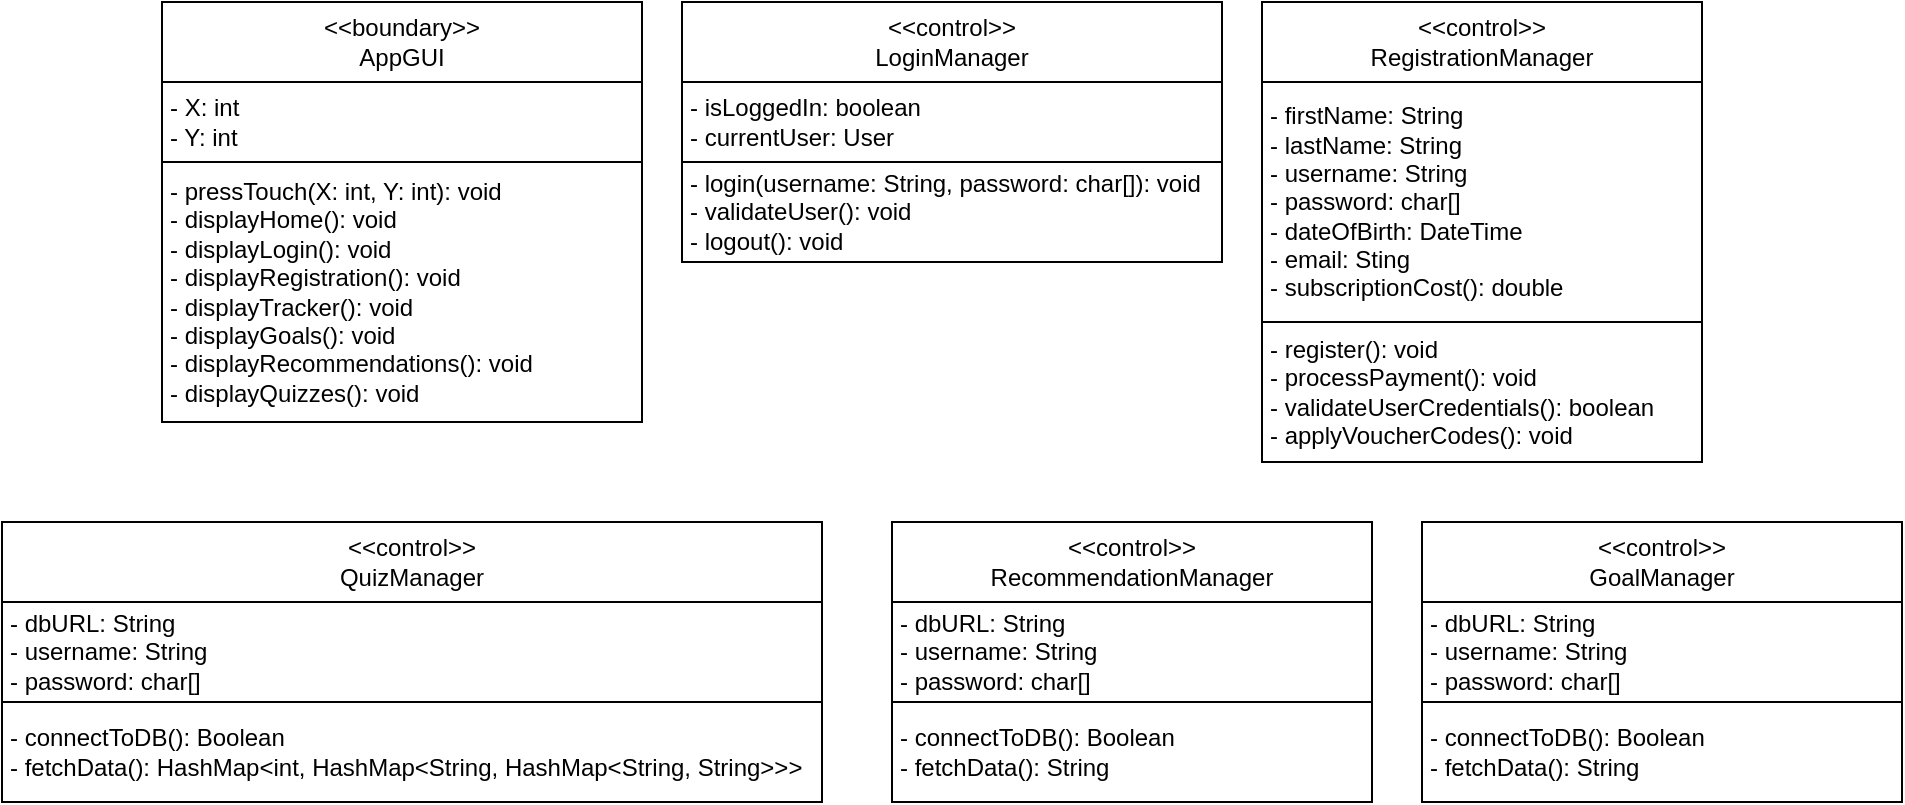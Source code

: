 <mxfile version="20.6.1" type="github">
  <diagram id="C5RBs43oDa-KdzZeNtuy" name="Page-1">
    <mxGraphModel dx="2437" dy="685" grid="0" gridSize="10" guides="1" tooltips="1" connect="1" arrows="1" fold="1" page="0" pageScale="1" pageWidth="827" pageHeight="1169" math="0" shadow="0">
      <root>
        <mxCell id="WIyWlLk6GJQsqaUBKTNV-0" />
        <mxCell id="WIyWlLk6GJQsqaUBKTNV-1" parent="WIyWlLk6GJQsqaUBKTNV-0" />
        <mxCell id="w24_xTTsymOZ64Kal-NZ-0" value="&amp;lt;&amp;lt;boundary&amp;gt;&amp;gt;&lt;br&gt;AppGUI" style="rounded=0;whiteSpace=wrap;html=1;" vertex="1" parent="WIyWlLk6GJQsqaUBKTNV-1">
          <mxGeometry x="-790" y="40" width="240" height="40" as="geometry" />
        </mxCell>
        <mxCell id="w24_xTTsymOZ64Kal-NZ-1" value="- X: int&lt;br&gt;- Y: int" style="rounded=0;whiteSpace=wrap;html=1;align=left;spacingLeft=2;" vertex="1" parent="WIyWlLk6GJQsqaUBKTNV-1">
          <mxGeometry x="-790" y="80" width="240" height="40" as="geometry" />
        </mxCell>
        <mxCell id="w24_xTTsymOZ64Kal-NZ-2" value="- pressTouch(X: int, Y: int): void&lt;br&gt;- displayHome(): void&lt;br&gt;- displayLogin(): void&lt;br&gt;- displayRegistration(): void&lt;br&gt;- displayTracker(): void&lt;br&gt;- displayGoals(): void&lt;br&gt;- displayRecommendations(): void&lt;br&gt;- displayQuizzes(): void" style="rounded=0;whiteSpace=wrap;html=1;align=left;spacingLeft=2;" vertex="1" parent="WIyWlLk6GJQsqaUBKTNV-1">
          <mxGeometry x="-790" y="120" width="240" height="130" as="geometry" />
        </mxCell>
        <mxCell id="w24_xTTsymOZ64Kal-NZ-3" value="&amp;lt;&amp;lt;control&amp;gt;&amp;gt;&lt;br&gt;LoginManager" style="rounded=0;whiteSpace=wrap;html=1;" vertex="1" parent="WIyWlLk6GJQsqaUBKTNV-1">
          <mxGeometry x="-530" y="40" width="270" height="40" as="geometry" />
        </mxCell>
        <mxCell id="w24_xTTsymOZ64Kal-NZ-4" value="- isLoggedIn: boolean&lt;br&gt;- currentUser: User" style="rounded=0;whiteSpace=wrap;html=1;align=left;spacingLeft=2;" vertex="1" parent="WIyWlLk6GJQsqaUBKTNV-1">
          <mxGeometry x="-530" y="80" width="270" height="40" as="geometry" />
        </mxCell>
        <mxCell id="w24_xTTsymOZ64Kal-NZ-5" value="- login(username: String, password: char[]): void&lt;br&gt;- validateUser(): void&lt;br&gt;- logout(): void" style="rounded=0;whiteSpace=wrap;html=1;align=left;spacingLeft=2;" vertex="1" parent="WIyWlLk6GJQsqaUBKTNV-1">
          <mxGeometry x="-530" y="120" width="270" height="50" as="geometry" />
        </mxCell>
        <mxCell id="w24_xTTsymOZ64Kal-NZ-6" value="&amp;lt;&amp;lt;control&amp;gt;&amp;gt;&lt;br&gt;RegistrationManager" style="rounded=0;whiteSpace=wrap;html=1;" vertex="1" parent="WIyWlLk6GJQsqaUBKTNV-1">
          <mxGeometry x="-240" y="40" width="220" height="40" as="geometry" />
        </mxCell>
        <mxCell id="w24_xTTsymOZ64Kal-NZ-7" value="- firstName: String&lt;br&gt;- lastName: String&lt;br&gt;- username: String&lt;br&gt;- password: char[]&lt;br&gt;- dateOfBirth: DateTime&lt;br&gt;- email: Sting&lt;br&gt;- subscriptionCost(): double" style="rounded=0;whiteSpace=wrap;html=1;align=left;spacingLeft=2;" vertex="1" parent="WIyWlLk6GJQsqaUBKTNV-1">
          <mxGeometry x="-240" y="80" width="220" height="120" as="geometry" />
        </mxCell>
        <mxCell id="w24_xTTsymOZ64Kal-NZ-8" value="- register(): void&lt;br&gt;- processPayment(): void&lt;br&gt;- validateUserCredentials(): boolean&lt;br&gt;- applyVoucherCodes(): void" style="rounded=0;whiteSpace=wrap;html=1;align=left;spacingLeft=2;" vertex="1" parent="WIyWlLk6GJQsqaUBKTNV-1">
          <mxGeometry x="-240" y="200" width="220" height="70" as="geometry" />
        </mxCell>
        <mxCell id="w24_xTTsymOZ64Kal-NZ-24" value="&amp;lt;&amp;lt;control&amp;gt;&amp;gt;&lt;br&gt;QuizManager" style="rounded=0;whiteSpace=wrap;html=1;fillColor=default;" vertex="1" parent="WIyWlLk6GJQsqaUBKTNV-1">
          <mxGeometry x="-870" y="300" width="410" height="40" as="geometry" />
        </mxCell>
        <mxCell id="w24_xTTsymOZ64Kal-NZ-25" value="- dbURL: String&lt;br&gt;- username: String&lt;br&gt;- password: char[]" style="rounded=0;whiteSpace=wrap;html=1;align=left;spacingLeft=2;fillColor=default;" vertex="1" parent="WIyWlLk6GJQsqaUBKTNV-1">
          <mxGeometry x="-870" y="340" width="410" height="50" as="geometry" />
        </mxCell>
        <mxCell id="w24_xTTsymOZ64Kal-NZ-26" value="- connectToDB(): Boolean&lt;br&gt;- fetchData():&amp;nbsp;&lt;span style=&quot;background-color: rgb(255, 255, 255);&quot;&gt;HashMap&amp;lt;int, HashMap&amp;lt;String, HashMap&amp;lt;String, String&amp;gt;&amp;gt;&amp;gt;&lt;/span&gt;" style="rounded=0;whiteSpace=wrap;html=1;align=left;spacingLeft=2;fillColor=default;" vertex="1" parent="WIyWlLk6GJQsqaUBKTNV-1">
          <mxGeometry x="-870" y="390" width="410" height="50" as="geometry" />
        </mxCell>
        <mxCell id="w24_xTTsymOZ64Kal-NZ-27" value="&amp;lt;&amp;lt;control&amp;gt;&amp;gt;&lt;br&gt;RecommendationManager" style="rounded=0;whiteSpace=wrap;html=1;fillColor=default;" vertex="1" parent="WIyWlLk6GJQsqaUBKTNV-1">
          <mxGeometry x="-425" y="300" width="240" height="40" as="geometry" />
        </mxCell>
        <mxCell id="w24_xTTsymOZ64Kal-NZ-28" value="- dbURL: String&lt;br&gt;- username: String&lt;br&gt;- password: char[]" style="rounded=0;whiteSpace=wrap;html=1;align=left;spacingLeft=2;fillColor=default;" vertex="1" parent="WIyWlLk6GJQsqaUBKTNV-1">
          <mxGeometry x="-425" y="340" width="240" height="50" as="geometry" />
        </mxCell>
        <mxCell id="w24_xTTsymOZ64Kal-NZ-29" value="- connectToDB(): Boolean&lt;br&gt;- fetchData(): String" style="rounded=0;whiteSpace=wrap;html=1;align=left;spacingLeft=2;fillColor=default;" vertex="1" parent="WIyWlLk6GJQsqaUBKTNV-1">
          <mxGeometry x="-425" y="390" width="240" height="50" as="geometry" />
        </mxCell>
        <mxCell id="w24_xTTsymOZ64Kal-NZ-30" value="&amp;lt;&amp;lt;control&amp;gt;&amp;gt;&lt;br&gt;GoalManager" style="rounded=0;whiteSpace=wrap;html=1;fillColor=default;" vertex="1" parent="WIyWlLk6GJQsqaUBKTNV-1">
          <mxGeometry x="-160" y="300" width="240" height="40" as="geometry" />
        </mxCell>
        <mxCell id="w24_xTTsymOZ64Kal-NZ-31" value="- dbURL: String&lt;br&gt;- username: String&lt;br&gt;- password: char[]" style="rounded=0;whiteSpace=wrap;html=1;align=left;spacingLeft=2;fillColor=default;" vertex="1" parent="WIyWlLk6GJQsqaUBKTNV-1">
          <mxGeometry x="-160" y="340" width="240" height="50" as="geometry" />
        </mxCell>
        <mxCell id="w24_xTTsymOZ64Kal-NZ-32" value="- connectToDB(): Boolean&lt;br&gt;- fetchData(): String" style="rounded=0;whiteSpace=wrap;html=1;align=left;spacingLeft=2;fillColor=default;" vertex="1" parent="WIyWlLk6GJQsqaUBKTNV-1">
          <mxGeometry x="-160" y="390" width="240" height="50" as="geometry" />
        </mxCell>
      </root>
    </mxGraphModel>
  </diagram>
</mxfile>
